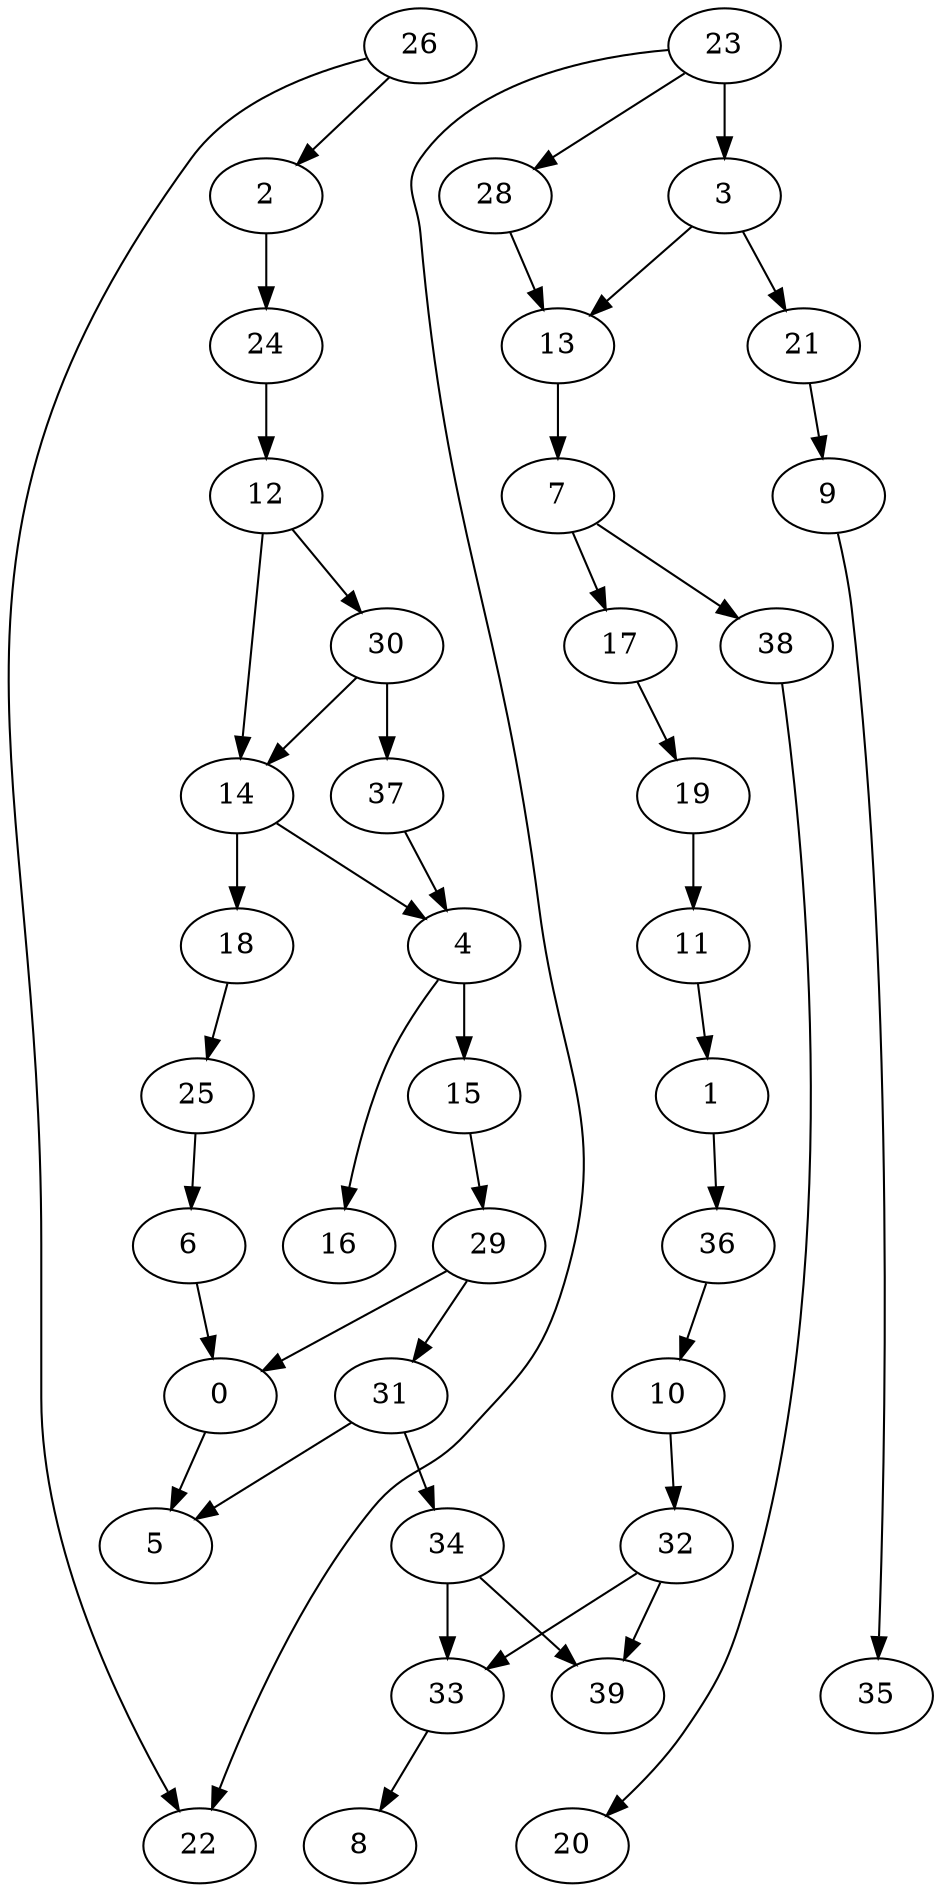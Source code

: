 digraph G {
    0;
    5;
    1;
    36;
    10;
    32;
    33;
    39;
    2;
    24;
    12;
    30;
    14;
    37;
    4;
    18;
    3;
    13;
    21;
    7;
    9;
    17;
    38;
    35;
    19;
    20;
    15;
    16;
    29;
    31;
    34;
    6;
    11;
    8;
    25;
    23;
    22;
    28;
    26;
    0 -> 5 [weight=0];
    1 -> 36 [weight=0];
    36 -> 10 [weight=0];
    10 -> 32 [weight=0];
    32 -> 33 [weight=0];
    32 -> 39 [weight=0];
    33 -> 8 [weight=0];
    2 -> 24 [weight=0];
    24 -> 12 [weight=0];
    12 -> 30 [weight=0];
    12 -> 14 [weight=0];
    30 -> 14 [weight=1];
    30 -> 37 [weight=3];
    14 -> 4 [weight=0];
    14 -> 18 [weight=3];
    37 -> 4 [weight=0];
    4 -> 15 [weight=1];
    4 -> 16 [weight=0];
    18 -> 25 [weight=0];
    3 -> 13 [weight=0];
    3 -> 21 [weight=0];
    13 -> 7 [weight=2];
    21 -> 9 [weight=0];
    7 -> 17 [weight=0];
    7 -> 38 [weight=0];
    9 -> 35 [weight=0];
    17 -> 19 [weight=0];
    38 -> 20 [weight=0];
    19 -> 11 [weight=0];
    15 -> 29 [weight=0];
    29 -> 0 [weight=0];
    29 -> 31 [weight=0];
    31 -> 5 [weight=0];
    31 -> 34 [weight=0];
    34 -> 33 [weight=2];
    34 -> 39 [weight=0];
    6 -> 0 [weight=0];
    11 -> 1 [weight=0];
    25 -> 6 [weight=0];
    23 -> 3 [weight=2];
    23 -> 22 [weight=0];
    23 -> 28 [weight=0];
    28 -> 13 [weight=0];
    26 -> 2 [weight=0];
    26 -> 22 [weight=0];
}
